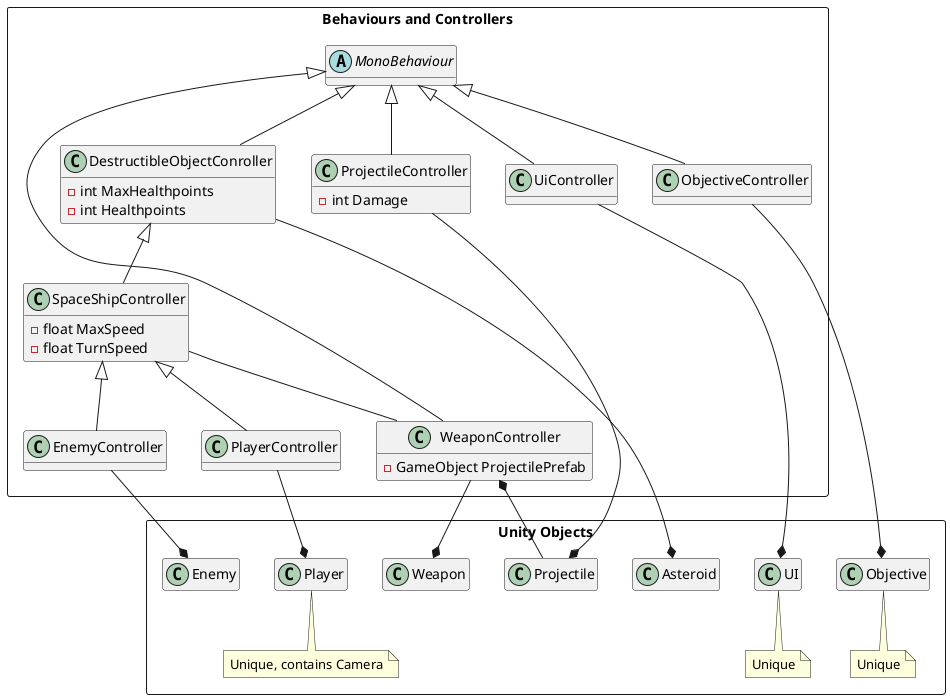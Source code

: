 @startuml

package "Unity Objects" <<Rectangle>> {
    hide members
    Class Player
    Class Enemy
    Class Weapon
    Class Projectile
    Class Asteroid
    Class Objective
    Class UI

    note bottom of Player : Unique, contains Camera
    note bottom of UI : Unique
    note bottom of Objective : Unique
}

package "Behaviours and Controllers" <<Rectangle>> {
    hide methods
    abstract Class MonoBehaviour
    Class DestructibleObjectConroller{
        - int MaxHealthpoints
        - int Healthpoints
    }
    Class SpaceShipController{
        - float MaxSpeed
        - float TurnSpeed
    }
    Class PlayerController
    Class EnemyController
    Class WeaponController{
        - GameObject ProjectilePrefab
    }
    Class ProjectileController{
        - int Damage
    }
    Class ObjectiveController
    Class UiController
}

PlayerController -up-|> SpaceShipController
EnemyController -up-|> SpaceShipController
SpaceShipController -up-|> DestructibleObjectConroller
SpaceShipController -- WeaponController
ObjectiveController -up-|> MonoBehaviour
WeaponController -up-|> MonoBehaviour
ProjectileController -up-|> MonoBehaviour
UiController -up-|> MonoBehaviour
DestructibleObjectConroller -up-|> MonoBehaviour

Player *-up- PlayerController
Enemy *-up- EnemyController
Weapon *-up- WeaponController
Projectile *-up- ProjectileController
WeaponController *-up- Projectile
Objective *-up- ObjectiveController
UI *-up- UiController
Asteroid *-up- DestructibleObjectConroller

@enduml